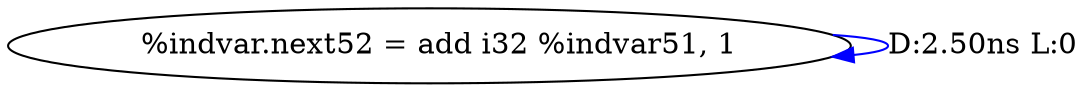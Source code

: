 digraph {
Node0x36d6080[label="  %indvar.next52 = add i32 %indvar51, 1"];
Node0x36d6080 -> Node0x36d6080[label="D:2.50ns L:0",color=blue];
}
